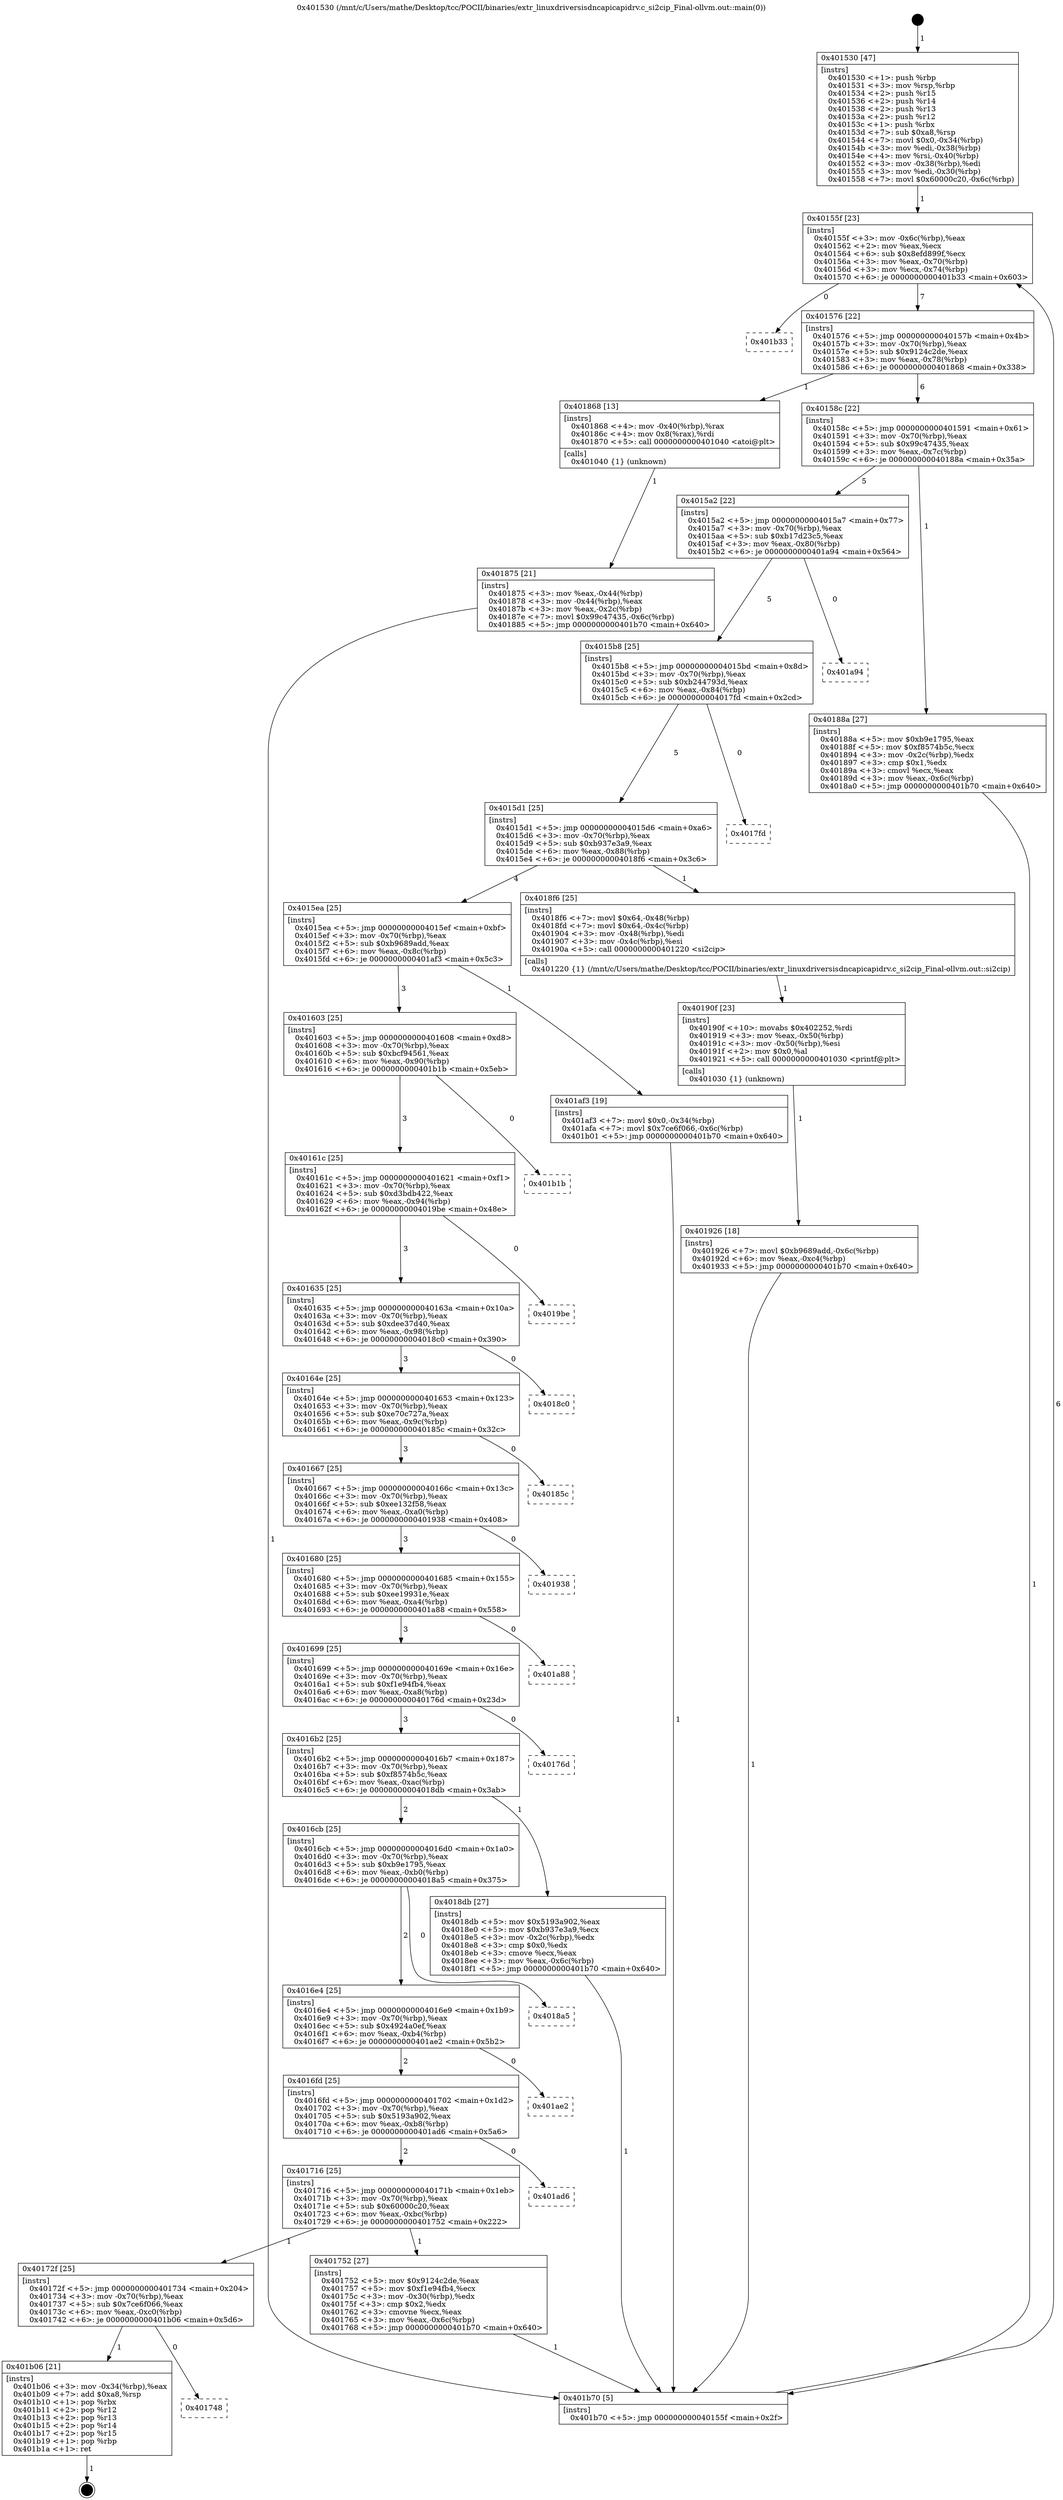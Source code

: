 digraph "0x401530" {
  label = "0x401530 (/mnt/c/Users/mathe/Desktop/tcc/POCII/binaries/extr_linuxdriversisdncapicapidrv.c_si2cip_Final-ollvm.out::main(0))"
  labelloc = "t"
  node[shape=record]

  Entry [label="",width=0.3,height=0.3,shape=circle,fillcolor=black,style=filled]
  "0x40155f" [label="{
     0x40155f [23]\l
     | [instrs]\l
     &nbsp;&nbsp;0x40155f \<+3\>: mov -0x6c(%rbp),%eax\l
     &nbsp;&nbsp;0x401562 \<+2\>: mov %eax,%ecx\l
     &nbsp;&nbsp;0x401564 \<+6\>: sub $0x8efd899f,%ecx\l
     &nbsp;&nbsp;0x40156a \<+3\>: mov %eax,-0x70(%rbp)\l
     &nbsp;&nbsp;0x40156d \<+3\>: mov %ecx,-0x74(%rbp)\l
     &nbsp;&nbsp;0x401570 \<+6\>: je 0000000000401b33 \<main+0x603\>\l
  }"]
  "0x401b33" [label="{
     0x401b33\l
  }", style=dashed]
  "0x401576" [label="{
     0x401576 [22]\l
     | [instrs]\l
     &nbsp;&nbsp;0x401576 \<+5\>: jmp 000000000040157b \<main+0x4b\>\l
     &nbsp;&nbsp;0x40157b \<+3\>: mov -0x70(%rbp),%eax\l
     &nbsp;&nbsp;0x40157e \<+5\>: sub $0x9124c2de,%eax\l
     &nbsp;&nbsp;0x401583 \<+3\>: mov %eax,-0x78(%rbp)\l
     &nbsp;&nbsp;0x401586 \<+6\>: je 0000000000401868 \<main+0x338\>\l
  }"]
  Exit [label="",width=0.3,height=0.3,shape=circle,fillcolor=black,style=filled,peripheries=2]
  "0x401868" [label="{
     0x401868 [13]\l
     | [instrs]\l
     &nbsp;&nbsp;0x401868 \<+4\>: mov -0x40(%rbp),%rax\l
     &nbsp;&nbsp;0x40186c \<+4\>: mov 0x8(%rax),%rdi\l
     &nbsp;&nbsp;0x401870 \<+5\>: call 0000000000401040 \<atoi@plt\>\l
     | [calls]\l
     &nbsp;&nbsp;0x401040 \{1\} (unknown)\l
  }"]
  "0x40158c" [label="{
     0x40158c [22]\l
     | [instrs]\l
     &nbsp;&nbsp;0x40158c \<+5\>: jmp 0000000000401591 \<main+0x61\>\l
     &nbsp;&nbsp;0x401591 \<+3\>: mov -0x70(%rbp),%eax\l
     &nbsp;&nbsp;0x401594 \<+5\>: sub $0x99c47435,%eax\l
     &nbsp;&nbsp;0x401599 \<+3\>: mov %eax,-0x7c(%rbp)\l
     &nbsp;&nbsp;0x40159c \<+6\>: je 000000000040188a \<main+0x35a\>\l
  }"]
  "0x401748" [label="{
     0x401748\l
  }", style=dashed]
  "0x40188a" [label="{
     0x40188a [27]\l
     | [instrs]\l
     &nbsp;&nbsp;0x40188a \<+5\>: mov $0xb9e1795,%eax\l
     &nbsp;&nbsp;0x40188f \<+5\>: mov $0xf8574b5c,%ecx\l
     &nbsp;&nbsp;0x401894 \<+3\>: mov -0x2c(%rbp),%edx\l
     &nbsp;&nbsp;0x401897 \<+3\>: cmp $0x1,%edx\l
     &nbsp;&nbsp;0x40189a \<+3\>: cmovl %ecx,%eax\l
     &nbsp;&nbsp;0x40189d \<+3\>: mov %eax,-0x6c(%rbp)\l
     &nbsp;&nbsp;0x4018a0 \<+5\>: jmp 0000000000401b70 \<main+0x640\>\l
  }"]
  "0x4015a2" [label="{
     0x4015a2 [22]\l
     | [instrs]\l
     &nbsp;&nbsp;0x4015a2 \<+5\>: jmp 00000000004015a7 \<main+0x77\>\l
     &nbsp;&nbsp;0x4015a7 \<+3\>: mov -0x70(%rbp),%eax\l
     &nbsp;&nbsp;0x4015aa \<+5\>: sub $0xb17d23c5,%eax\l
     &nbsp;&nbsp;0x4015af \<+3\>: mov %eax,-0x80(%rbp)\l
     &nbsp;&nbsp;0x4015b2 \<+6\>: je 0000000000401a94 \<main+0x564\>\l
  }"]
  "0x401b06" [label="{
     0x401b06 [21]\l
     | [instrs]\l
     &nbsp;&nbsp;0x401b06 \<+3\>: mov -0x34(%rbp),%eax\l
     &nbsp;&nbsp;0x401b09 \<+7\>: add $0xa8,%rsp\l
     &nbsp;&nbsp;0x401b10 \<+1\>: pop %rbx\l
     &nbsp;&nbsp;0x401b11 \<+2\>: pop %r12\l
     &nbsp;&nbsp;0x401b13 \<+2\>: pop %r13\l
     &nbsp;&nbsp;0x401b15 \<+2\>: pop %r14\l
     &nbsp;&nbsp;0x401b17 \<+2\>: pop %r15\l
     &nbsp;&nbsp;0x401b19 \<+1\>: pop %rbp\l
     &nbsp;&nbsp;0x401b1a \<+1\>: ret\l
  }"]
  "0x401a94" [label="{
     0x401a94\l
  }", style=dashed]
  "0x4015b8" [label="{
     0x4015b8 [25]\l
     | [instrs]\l
     &nbsp;&nbsp;0x4015b8 \<+5\>: jmp 00000000004015bd \<main+0x8d\>\l
     &nbsp;&nbsp;0x4015bd \<+3\>: mov -0x70(%rbp),%eax\l
     &nbsp;&nbsp;0x4015c0 \<+5\>: sub $0xb244793d,%eax\l
     &nbsp;&nbsp;0x4015c5 \<+6\>: mov %eax,-0x84(%rbp)\l
     &nbsp;&nbsp;0x4015cb \<+6\>: je 00000000004017fd \<main+0x2cd\>\l
  }"]
  "0x401926" [label="{
     0x401926 [18]\l
     | [instrs]\l
     &nbsp;&nbsp;0x401926 \<+7\>: movl $0xb9689add,-0x6c(%rbp)\l
     &nbsp;&nbsp;0x40192d \<+6\>: mov %eax,-0xc4(%rbp)\l
     &nbsp;&nbsp;0x401933 \<+5\>: jmp 0000000000401b70 \<main+0x640\>\l
  }"]
  "0x4017fd" [label="{
     0x4017fd\l
  }", style=dashed]
  "0x4015d1" [label="{
     0x4015d1 [25]\l
     | [instrs]\l
     &nbsp;&nbsp;0x4015d1 \<+5\>: jmp 00000000004015d6 \<main+0xa6\>\l
     &nbsp;&nbsp;0x4015d6 \<+3\>: mov -0x70(%rbp),%eax\l
     &nbsp;&nbsp;0x4015d9 \<+5\>: sub $0xb937e3a9,%eax\l
     &nbsp;&nbsp;0x4015de \<+6\>: mov %eax,-0x88(%rbp)\l
     &nbsp;&nbsp;0x4015e4 \<+6\>: je 00000000004018f6 \<main+0x3c6\>\l
  }"]
  "0x40190f" [label="{
     0x40190f [23]\l
     | [instrs]\l
     &nbsp;&nbsp;0x40190f \<+10\>: movabs $0x402252,%rdi\l
     &nbsp;&nbsp;0x401919 \<+3\>: mov %eax,-0x50(%rbp)\l
     &nbsp;&nbsp;0x40191c \<+3\>: mov -0x50(%rbp),%esi\l
     &nbsp;&nbsp;0x40191f \<+2\>: mov $0x0,%al\l
     &nbsp;&nbsp;0x401921 \<+5\>: call 0000000000401030 \<printf@plt\>\l
     | [calls]\l
     &nbsp;&nbsp;0x401030 \{1\} (unknown)\l
  }"]
  "0x4018f6" [label="{
     0x4018f6 [25]\l
     | [instrs]\l
     &nbsp;&nbsp;0x4018f6 \<+7\>: movl $0x64,-0x48(%rbp)\l
     &nbsp;&nbsp;0x4018fd \<+7\>: movl $0x64,-0x4c(%rbp)\l
     &nbsp;&nbsp;0x401904 \<+3\>: mov -0x48(%rbp),%edi\l
     &nbsp;&nbsp;0x401907 \<+3\>: mov -0x4c(%rbp),%esi\l
     &nbsp;&nbsp;0x40190a \<+5\>: call 0000000000401220 \<si2cip\>\l
     | [calls]\l
     &nbsp;&nbsp;0x401220 \{1\} (/mnt/c/Users/mathe/Desktop/tcc/POCII/binaries/extr_linuxdriversisdncapicapidrv.c_si2cip_Final-ollvm.out::si2cip)\l
  }"]
  "0x4015ea" [label="{
     0x4015ea [25]\l
     | [instrs]\l
     &nbsp;&nbsp;0x4015ea \<+5\>: jmp 00000000004015ef \<main+0xbf\>\l
     &nbsp;&nbsp;0x4015ef \<+3\>: mov -0x70(%rbp),%eax\l
     &nbsp;&nbsp;0x4015f2 \<+5\>: sub $0xb9689add,%eax\l
     &nbsp;&nbsp;0x4015f7 \<+6\>: mov %eax,-0x8c(%rbp)\l
     &nbsp;&nbsp;0x4015fd \<+6\>: je 0000000000401af3 \<main+0x5c3\>\l
  }"]
  "0x401875" [label="{
     0x401875 [21]\l
     | [instrs]\l
     &nbsp;&nbsp;0x401875 \<+3\>: mov %eax,-0x44(%rbp)\l
     &nbsp;&nbsp;0x401878 \<+3\>: mov -0x44(%rbp),%eax\l
     &nbsp;&nbsp;0x40187b \<+3\>: mov %eax,-0x2c(%rbp)\l
     &nbsp;&nbsp;0x40187e \<+7\>: movl $0x99c47435,-0x6c(%rbp)\l
     &nbsp;&nbsp;0x401885 \<+5\>: jmp 0000000000401b70 \<main+0x640\>\l
  }"]
  "0x401af3" [label="{
     0x401af3 [19]\l
     | [instrs]\l
     &nbsp;&nbsp;0x401af3 \<+7\>: movl $0x0,-0x34(%rbp)\l
     &nbsp;&nbsp;0x401afa \<+7\>: movl $0x7ce6f066,-0x6c(%rbp)\l
     &nbsp;&nbsp;0x401b01 \<+5\>: jmp 0000000000401b70 \<main+0x640\>\l
  }"]
  "0x401603" [label="{
     0x401603 [25]\l
     | [instrs]\l
     &nbsp;&nbsp;0x401603 \<+5\>: jmp 0000000000401608 \<main+0xd8\>\l
     &nbsp;&nbsp;0x401608 \<+3\>: mov -0x70(%rbp),%eax\l
     &nbsp;&nbsp;0x40160b \<+5\>: sub $0xbcf94561,%eax\l
     &nbsp;&nbsp;0x401610 \<+6\>: mov %eax,-0x90(%rbp)\l
     &nbsp;&nbsp;0x401616 \<+6\>: je 0000000000401b1b \<main+0x5eb\>\l
  }"]
  "0x401530" [label="{
     0x401530 [47]\l
     | [instrs]\l
     &nbsp;&nbsp;0x401530 \<+1\>: push %rbp\l
     &nbsp;&nbsp;0x401531 \<+3\>: mov %rsp,%rbp\l
     &nbsp;&nbsp;0x401534 \<+2\>: push %r15\l
     &nbsp;&nbsp;0x401536 \<+2\>: push %r14\l
     &nbsp;&nbsp;0x401538 \<+2\>: push %r13\l
     &nbsp;&nbsp;0x40153a \<+2\>: push %r12\l
     &nbsp;&nbsp;0x40153c \<+1\>: push %rbx\l
     &nbsp;&nbsp;0x40153d \<+7\>: sub $0xa8,%rsp\l
     &nbsp;&nbsp;0x401544 \<+7\>: movl $0x0,-0x34(%rbp)\l
     &nbsp;&nbsp;0x40154b \<+3\>: mov %edi,-0x38(%rbp)\l
     &nbsp;&nbsp;0x40154e \<+4\>: mov %rsi,-0x40(%rbp)\l
     &nbsp;&nbsp;0x401552 \<+3\>: mov -0x38(%rbp),%edi\l
     &nbsp;&nbsp;0x401555 \<+3\>: mov %edi,-0x30(%rbp)\l
     &nbsp;&nbsp;0x401558 \<+7\>: movl $0x60000c20,-0x6c(%rbp)\l
  }"]
  "0x401b1b" [label="{
     0x401b1b\l
  }", style=dashed]
  "0x40161c" [label="{
     0x40161c [25]\l
     | [instrs]\l
     &nbsp;&nbsp;0x40161c \<+5\>: jmp 0000000000401621 \<main+0xf1\>\l
     &nbsp;&nbsp;0x401621 \<+3\>: mov -0x70(%rbp),%eax\l
     &nbsp;&nbsp;0x401624 \<+5\>: sub $0xd3bdb422,%eax\l
     &nbsp;&nbsp;0x401629 \<+6\>: mov %eax,-0x94(%rbp)\l
     &nbsp;&nbsp;0x40162f \<+6\>: je 00000000004019be \<main+0x48e\>\l
  }"]
  "0x401b70" [label="{
     0x401b70 [5]\l
     | [instrs]\l
     &nbsp;&nbsp;0x401b70 \<+5\>: jmp 000000000040155f \<main+0x2f\>\l
  }"]
  "0x4019be" [label="{
     0x4019be\l
  }", style=dashed]
  "0x401635" [label="{
     0x401635 [25]\l
     | [instrs]\l
     &nbsp;&nbsp;0x401635 \<+5\>: jmp 000000000040163a \<main+0x10a\>\l
     &nbsp;&nbsp;0x40163a \<+3\>: mov -0x70(%rbp),%eax\l
     &nbsp;&nbsp;0x40163d \<+5\>: sub $0xdee37d40,%eax\l
     &nbsp;&nbsp;0x401642 \<+6\>: mov %eax,-0x98(%rbp)\l
     &nbsp;&nbsp;0x401648 \<+6\>: je 00000000004018c0 \<main+0x390\>\l
  }"]
  "0x40172f" [label="{
     0x40172f [25]\l
     | [instrs]\l
     &nbsp;&nbsp;0x40172f \<+5\>: jmp 0000000000401734 \<main+0x204\>\l
     &nbsp;&nbsp;0x401734 \<+3\>: mov -0x70(%rbp),%eax\l
     &nbsp;&nbsp;0x401737 \<+5\>: sub $0x7ce6f066,%eax\l
     &nbsp;&nbsp;0x40173c \<+6\>: mov %eax,-0xc0(%rbp)\l
     &nbsp;&nbsp;0x401742 \<+6\>: je 0000000000401b06 \<main+0x5d6\>\l
  }"]
  "0x4018c0" [label="{
     0x4018c0\l
  }", style=dashed]
  "0x40164e" [label="{
     0x40164e [25]\l
     | [instrs]\l
     &nbsp;&nbsp;0x40164e \<+5\>: jmp 0000000000401653 \<main+0x123\>\l
     &nbsp;&nbsp;0x401653 \<+3\>: mov -0x70(%rbp),%eax\l
     &nbsp;&nbsp;0x401656 \<+5\>: sub $0xe70c727a,%eax\l
     &nbsp;&nbsp;0x40165b \<+6\>: mov %eax,-0x9c(%rbp)\l
     &nbsp;&nbsp;0x401661 \<+6\>: je 000000000040185c \<main+0x32c\>\l
  }"]
  "0x401752" [label="{
     0x401752 [27]\l
     | [instrs]\l
     &nbsp;&nbsp;0x401752 \<+5\>: mov $0x9124c2de,%eax\l
     &nbsp;&nbsp;0x401757 \<+5\>: mov $0xf1e94fb4,%ecx\l
     &nbsp;&nbsp;0x40175c \<+3\>: mov -0x30(%rbp),%edx\l
     &nbsp;&nbsp;0x40175f \<+3\>: cmp $0x2,%edx\l
     &nbsp;&nbsp;0x401762 \<+3\>: cmovne %ecx,%eax\l
     &nbsp;&nbsp;0x401765 \<+3\>: mov %eax,-0x6c(%rbp)\l
     &nbsp;&nbsp;0x401768 \<+5\>: jmp 0000000000401b70 \<main+0x640\>\l
  }"]
  "0x40185c" [label="{
     0x40185c\l
  }", style=dashed]
  "0x401667" [label="{
     0x401667 [25]\l
     | [instrs]\l
     &nbsp;&nbsp;0x401667 \<+5\>: jmp 000000000040166c \<main+0x13c\>\l
     &nbsp;&nbsp;0x40166c \<+3\>: mov -0x70(%rbp),%eax\l
     &nbsp;&nbsp;0x40166f \<+5\>: sub $0xee132f58,%eax\l
     &nbsp;&nbsp;0x401674 \<+6\>: mov %eax,-0xa0(%rbp)\l
     &nbsp;&nbsp;0x40167a \<+6\>: je 0000000000401938 \<main+0x408\>\l
  }"]
  "0x401716" [label="{
     0x401716 [25]\l
     | [instrs]\l
     &nbsp;&nbsp;0x401716 \<+5\>: jmp 000000000040171b \<main+0x1eb\>\l
     &nbsp;&nbsp;0x40171b \<+3\>: mov -0x70(%rbp),%eax\l
     &nbsp;&nbsp;0x40171e \<+5\>: sub $0x60000c20,%eax\l
     &nbsp;&nbsp;0x401723 \<+6\>: mov %eax,-0xbc(%rbp)\l
     &nbsp;&nbsp;0x401729 \<+6\>: je 0000000000401752 \<main+0x222\>\l
  }"]
  "0x401938" [label="{
     0x401938\l
  }", style=dashed]
  "0x401680" [label="{
     0x401680 [25]\l
     | [instrs]\l
     &nbsp;&nbsp;0x401680 \<+5\>: jmp 0000000000401685 \<main+0x155\>\l
     &nbsp;&nbsp;0x401685 \<+3\>: mov -0x70(%rbp),%eax\l
     &nbsp;&nbsp;0x401688 \<+5\>: sub $0xee19931e,%eax\l
     &nbsp;&nbsp;0x40168d \<+6\>: mov %eax,-0xa4(%rbp)\l
     &nbsp;&nbsp;0x401693 \<+6\>: je 0000000000401a88 \<main+0x558\>\l
  }"]
  "0x401ad6" [label="{
     0x401ad6\l
  }", style=dashed]
  "0x401a88" [label="{
     0x401a88\l
  }", style=dashed]
  "0x401699" [label="{
     0x401699 [25]\l
     | [instrs]\l
     &nbsp;&nbsp;0x401699 \<+5\>: jmp 000000000040169e \<main+0x16e\>\l
     &nbsp;&nbsp;0x40169e \<+3\>: mov -0x70(%rbp),%eax\l
     &nbsp;&nbsp;0x4016a1 \<+5\>: sub $0xf1e94fb4,%eax\l
     &nbsp;&nbsp;0x4016a6 \<+6\>: mov %eax,-0xa8(%rbp)\l
     &nbsp;&nbsp;0x4016ac \<+6\>: je 000000000040176d \<main+0x23d\>\l
  }"]
  "0x4016fd" [label="{
     0x4016fd [25]\l
     | [instrs]\l
     &nbsp;&nbsp;0x4016fd \<+5\>: jmp 0000000000401702 \<main+0x1d2\>\l
     &nbsp;&nbsp;0x401702 \<+3\>: mov -0x70(%rbp),%eax\l
     &nbsp;&nbsp;0x401705 \<+5\>: sub $0x5193a902,%eax\l
     &nbsp;&nbsp;0x40170a \<+6\>: mov %eax,-0xb8(%rbp)\l
     &nbsp;&nbsp;0x401710 \<+6\>: je 0000000000401ad6 \<main+0x5a6\>\l
  }"]
  "0x40176d" [label="{
     0x40176d\l
  }", style=dashed]
  "0x4016b2" [label="{
     0x4016b2 [25]\l
     | [instrs]\l
     &nbsp;&nbsp;0x4016b2 \<+5\>: jmp 00000000004016b7 \<main+0x187\>\l
     &nbsp;&nbsp;0x4016b7 \<+3\>: mov -0x70(%rbp),%eax\l
     &nbsp;&nbsp;0x4016ba \<+5\>: sub $0xf8574b5c,%eax\l
     &nbsp;&nbsp;0x4016bf \<+6\>: mov %eax,-0xac(%rbp)\l
     &nbsp;&nbsp;0x4016c5 \<+6\>: je 00000000004018db \<main+0x3ab\>\l
  }"]
  "0x401ae2" [label="{
     0x401ae2\l
  }", style=dashed]
  "0x4018db" [label="{
     0x4018db [27]\l
     | [instrs]\l
     &nbsp;&nbsp;0x4018db \<+5\>: mov $0x5193a902,%eax\l
     &nbsp;&nbsp;0x4018e0 \<+5\>: mov $0xb937e3a9,%ecx\l
     &nbsp;&nbsp;0x4018e5 \<+3\>: mov -0x2c(%rbp),%edx\l
     &nbsp;&nbsp;0x4018e8 \<+3\>: cmp $0x0,%edx\l
     &nbsp;&nbsp;0x4018eb \<+3\>: cmove %ecx,%eax\l
     &nbsp;&nbsp;0x4018ee \<+3\>: mov %eax,-0x6c(%rbp)\l
     &nbsp;&nbsp;0x4018f1 \<+5\>: jmp 0000000000401b70 \<main+0x640\>\l
  }"]
  "0x4016cb" [label="{
     0x4016cb [25]\l
     | [instrs]\l
     &nbsp;&nbsp;0x4016cb \<+5\>: jmp 00000000004016d0 \<main+0x1a0\>\l
     &nbsp;&nbsp;0x4016d0 \<+3\>: mov -0x70(%rbp),%eax\l
     &nbsp;&nbsp;0x4016d3 \<+5\>: sub $0xb9e1795,%eax\l
     &nbsp;&nbsp;0x4016d8 \<+6\>: mov %eax,-0xb0(%rbp)\l
     &nbsp;&nbsp;0x4016de \<+6\>: je 00000000004018a5 \<main+0x375\>\l
  }"]
  "0x4016e4" [label="{
     0x4016e4 [25]\l
     | [instrs]\l
     &nbsp;&nbsp;0x4016e4 \<+5\>: jmp 00000000004016e9 \<main+0x1b9\>\l
     &nbsp;&nbsp;0x4016e9 \<+3\>: mov -0x70(%rbp),%eax\l
     &nbsp;&nbsp;0x4016ec \<+5\>: sub $0x4924a0ef,%eax\l
     &nbsp;&nbsp;0x4016f1 \<+6\>: mov %eax,-0xb4(%rbp)\l
     &nbsp;&nbsp;0x4016f7 \<+6\>: je 0000000000401ae2 \<main+0x5b2\>\l
  }"]
  "0x4018a5" [label="{
     0x4018a5\l
  }", style=dashed]
  Entry -> "0x401530" [label=" 1"]
  "0x40155f" -> "0x401b33" [label=" 0"]
  "0x40155f" -> "0x401576" [label=" 7"]
  "0x401b06" -> Exit [label=" 1"]
  "0x401576" -> "0x401868" [label=" 1"]
  "0x401576" -> "0x40158c" [label=" 6"]
  "0x40172f" -> "0x401748" [label=" 0"]
  "0x40158c" -> "0x40188a" [label=" 1"]
  "0x40158c" -> "0x4015a2" [label=" 5"]
  "0x40172f" -> "0x401b06" [label=" 1"]
  "0x4015a2" -> "0x401a94" [label=" 0"]
  "0x4015a2" -> "0x4015b8" [label=" 5"]
  "0x401af3" -> "0x401b70" [label=" 1"]
  "0x4015b8" -> "0x4017fd" [label=" 0"]
  "0x4015b8" -> "0x4015d1" [label=" 5"]
  "0x401926" -> "0x401b70" [label=" 1"]
  "0x4015d1" -> "0x4018f6" [label=" 1"]
  "0x4015d1" -> "0x4015ea" [label=" 4"]
  "0x40190f" -> "0x401926" [label=" 1"]
  "0x4015ea" -> "0x401af3" [label=" 1"]
  "0x4015ea" -> "0x401603" [label=" 3"]
  "0x4018f6" -> "0x40190f" [label=" 1"]
  "0x401603" -> "0x401b1b" [label=" 0"]
  "0x401603" -> "0x40161c" [label=" 3"]
  "0x4018db" -> "0x401b70" [label=" 1"]
  "0x40161c" -> "0x4019be" [label=" 0"]
  "0x40161c" -> "0x401635" [label=" 3"]
  "0x40188a" -> "0x401b70" [label=" 1"]
  "0x401635" -> "0x4018c0" [label=" 0"]
  "0x401635" -> "0x40164e" [label=" 3"]
  "0x401875" -> "0x401b70" [label=" 1"]
  "0x40164e" -> "0x40185c" [label=" 0"]
  "0x40164e" -> "0x401667" [label=" 3"]
  "0x401868" -> "0x401875" [label=" 1"]
  "0x401667" -> "0x401938" [label=" 0"]
  "0x401667" -> "0x401680" [label=" 3"]
  "0x401530" -> "0x40155f" [label=" 1"]
  "0x401680" -> "0x401a88" [label=" 0"]
  "0x401680" -> "0x401699" [label=" 3"]
  "0x401752" -> "0x401b70" [label=" 1"]
  "0x401699" -> "0x40176d" [label=" 0"]
  "0x401699" -> "0x4016b2" [label=" 3"]
  "0x401716" -> "0x401752" [label=" 1"]
  "0x4016b2" -> "0x4018db" [label=" 1"]
  "0x4016b2" -> "0x4016cb" [label=" 2"]
  "0x401b70" -> "0x40155f" [label=" 6"]
  "0x4016cb" -> "0x4018a5" [label=" 0"]
  "0x4016cb" -> "0x4016e4" [label=" 2"]
  "0x4016fd" -> "0x401716" [label=" 2"]
  "0x4016e4" -> "0x401ae2" [label=" 0"]
  "0x4016e4" -> "0x4016fd" [label=" 2"]
  "0x401716" -> "0x40172f" [label=" 1"]
  "0x4016fd" -> "0x401ad6" [label=" 0"]
}
